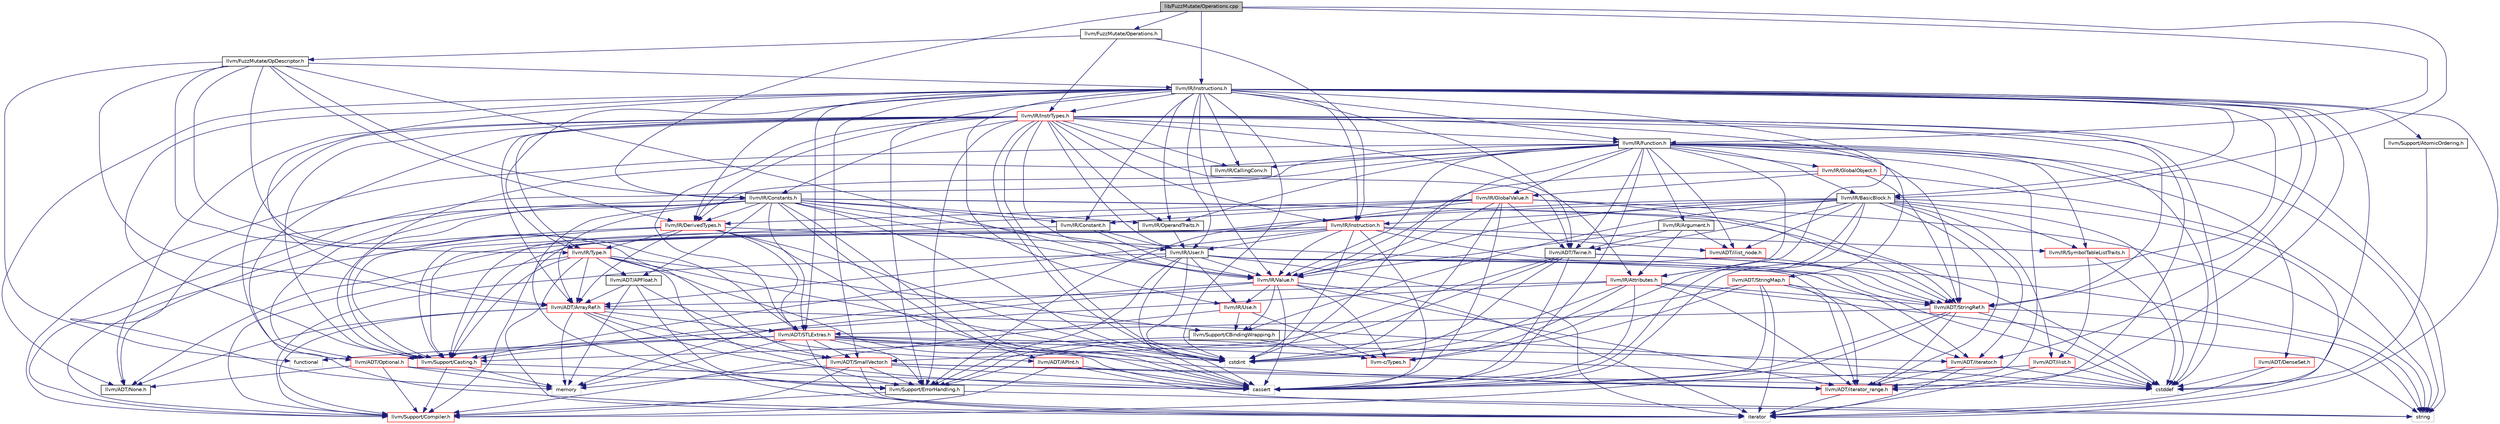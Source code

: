 digraph "lib/FuzzMutate/Operations.cpp"
{
 // LATEX_PDF_SIZE
  bgcolor="transparent";
  edge [fontname="Helvetica",fontsize="10",labelfontname="Helvetica",labelfontsize="10"];
  node [fontname="Helvetica",fontsize="10",shape="box"];
  Node1 [label="lib/FuzzMutate/Operations.cpp",height=0.2,width=0.4,color="black", fillcolor="grey75", style="filled", fontcolor="black",tooltip=" "];
  Node1 -> Node2 [color="midnightblue",fontsize="10",style="solid",fontname="Helvetica"];
  Node2 [label="llvm/FuzzMutate/Operations.h",height=0.2,width=0.4,color="black",URL="$Operations_8h.html",tooltip=" "];
  Node2 -> Node3 [color="midnightblue",fontsize="10",style="solid",fontname="Helvetica"];
  Node3 [label="llvm/FuzzMutate/OpDescriptor.h",height=0.2,width=0.4,color="black",URL="$OpDescriptor_8h.html",tooltip=" "];
  Node3 -> Node4 [color="midnightblue",fontsize="10",style="solid",fontname="Helvetica"];
  Node4 [label="llvm/ADT/ArrayRef.h",height=0.2,width=0.4,color="red",URL="$ArrayRef_8h.html",tooltip=" "];
  Node4 -> Node17 [color="midnightblue",fontsize="10",style="solid",fontname="Helvetica"];
  Node17 [label="llvm/ADT/None.h",height=0.2,width=0.4,color="black",URL="$None_8h.html",tooltip=" "];
  Node4 -> Node27 [color="midnightblue",fontsize="10",style="solid",fontname="Helvetica"];
  Node27 [label="llvm/ADT/SmallVector.h",height=0.2,width=0.4,color="red",URL="$SmallVector_8h.html",tooltip=" "];
  Node27 -> Node28 [color="midnightblue",fontsize="10",style="solid",fontname="Helvetica"];
  Node28 [label="llvm/ADT/iterator_range.h",height=0.2,width=0.4,color="red",URL="$iterator__range_8h.html",tooltip="This provides a very simple, boring adaptor for a begin and end iterator into a range type."];
  Node28 -> Node29 [color="midnightblue",fontsize="10",style="solid",fontname="Helvetica"];
  Node29 [label="iterator",height=0.2,width=0.4,color="grey75",tooltip=" "];
  Node27 -> Node18 [color="midnightblue",fontsize="10",style="solid",fontname="Helvetica"];
  Node18 [label="llvm/Support/Compiler.h",height=0.2,width=0.4,color="red",URL="$Compiler_8h.html",tooltip=" "];
  Node27 -> Node39 [color="midnightblue",fontsize="10",style="solid",fontname="Helvetica"];
  Node39 [label="llvm/Support/ErrorHandling.h",height=0.2,width=0.4,color="black",URL="$llvm_2Support_2ErrorHandling_8h.html",tooltip=" "];
  Node39 -> Node18 [color="midnightblue",fontsize="10",style="solid",fontname="Helvetica"];
  Node39 -> Node40 [color="midnightblue",fontsize="10",style="solid",fontname="Helvetica"];
  Node40 [label="string",height=0.2,width=0.4,color="grey75",tooltip=" "];
  Node27 -> Node25 [color="midnightblue",fontsize="10",style="solid",fontname="Helvetica"];
  Node25 [label="cassert",height=0.2,width=0.4,color="grey75",tooltip=" "];
  Node27 -> Node31 [color="midnightblue",fontsize="10",style="solid",fontname="Helvetica"];
  Node31 [label="cstddef",height=0.2,width=0.4,color="grey75",tooltip=" "];
  Node27 -> Node29 [color="midnightblue",fontsize="10",style="solid",fontname="Helvetica"];
  Node27 -> Node26 [color="midnightblue",fontsize="10",style="solid",fontname="Helvetica"];
  Node26 [label="memory",height=0.2,width=0.4,color="grey75",tooltip=" "];
  Node4 -> Node15 [color="midnightblue",fontsize="10",style="solid",fontname="Helvetica"];
  Node15 [label="llvm/ADT/STLExtras.h",height=0.2,width=0.4,color="red",URL="$STLExtras_8h.html",tooltip=" "];
  Node15 -> Node16 [color="midnightblue",fontsize="10",style="solid",fontname="Helvetica"];
  Node16 [label="llvm/ADT/Optional.h",height=0.2,width=0.4,color="red",URL="$Optional_8h.html",tooltip=" "];
  Node16 -> Node17 [color="midnightblue",fontsize="10",style="solid",fontname="Helvetica"];
  Node16 -> Node18 [color="midnightblue",fontsize="10",style="solid",fontname="Helvetica"];
  Node16 -> Node25 [color="midnightblue",fontsize="10",style="solid",fontname="Helvetica"];
  Node16 -> Node26 [color="midnightblue",fontsize="10",style="solid",fontname="Helvetica"];
  Node15 -> Node27 [color="midnightblue",fontsize="10",style="solid",fontname="Helvetica"];
  Node15 -> Node43 [color="midnightblue",fontsize="10",style="solid",fontname="Helvetica"];
  Node43 [label="llvm/ADT/iterator.h",height=0.2,width=0.4,color="red",URL="$iterator_8h.html",tooltip=" "];
  Node43 -> Node28 [color="midnightblue",fontsize="10",style="solid",fontname="Helvetica"];
  Node43 -> Node31 [color="midnightblue",fontsize="10",style="solid",fontname="Helvetica"];
  Node43 -> Node29 [color="midnightblue",fontsize="10",style="solid",fontname="Helvetica"];
  Node15 -> Node28 [color="midnightblue",fontsize="10",style="solid",fontname="Helvetica"];
  Node15 -> Node39 [color="midnightblue",fontsize="10",style="solid",fontname="Helvetica"];
  Node15 -> Node25 [color="midnightblue",fontsize="10",style="solid",fontname="Helvetica"];
  Node15 -> Node31 [color="midnightblue",fontsize="10",style="solid",fontname="Helvetica"];
  Node15 -> Node45 [color="midnightblue",fontsize="10",style="solid",fontname="Helvetica"];
  Node45 [label="cstdint",height=0.2,width=0.4,color="grey75",tooltip=" "];
  Node15 -> Node46 [color="midnightblue",fontsize="10",style="solid",fontname="Helvetica"];
  Node46 [label="functional",height=0.2,width=0.4,color="grey75",tooltip=" "];
  Node15 -> Node29 [color="midnightblue",fontsize="10",style="solid",fontname="Helvetica"];
  Node15 -> Node26 [color="midnightblue",fontsize="10",style="solid",fontname="Helvetica"];
  Node4 -> Node18 [color="midnightblue",fontsize="10",style="solid",fontname="Helvetica"];
  Node4 -> Node25 [color="midnightblue",fontsize="10",style="solid",fontname="Helvetica"];
  Node4 -> Node31 [color="midnightblue",fontsize="10",style="solid",fontname="Helvetica"];
  Node4 -> Node29 [color="midnightblue",fontsize="10",style="solid",fontname="Helvetica"];
  Node4 -> Node26 [color="midnightblue",fontsize="10",style="solid",fontname="Helvetica"];
  Node3 -> Node15 [color="midnightblue",fontsize="10",style="solid",fontname="Helvetica"];
  Node3 -> Node27 [color="midnightblue",fontsize="10",style="solid",fontname="Helvetica"];
  Node3 -> Node54 [color="midnightblue",fontsize="10",style="solid",fontname="Helvetica"];
  Node54 [label="llvm/IR/Constants.h",height=0.2,width=0.4,color="black",URL="$Constants_8h.html",tooltip="This file contains the declarations for the subclasses of Constant, which represent the different fla..."];
  Node54 -> Node55 [color="midnightblue",fontsize="10",style="solid",fontname="Helvetica"];
  Node55 [label="llvm/ADT/APFloat.h",height=0.2,width=0.4,color="black",URL="$APFloat_8h.html",tooltip="This file declares a class to represent arbitrary precision floating point values and provide a varie..."];
  Node55 -> Node56 [color="midnightblue",fontsize="10",style="solid",fontname="Helvetica"];
  Node56 [label="llvm/ADT/APInt.h",height=0.2,width=0.4,color="red",URL="$APInt_8h.html",tooltip="This file implements a class to represent arbitrary precision integral constant values and operations..."];
  Node56 -> Node18 [color="midnightblue",fontsize="10",style="solid",fontname="Helvetica"];
  Node56 -> Node25 [color="midnightblue",fontsize="10",style="solid",fontname="Helvetica"];
  Node56 -> Node40 [color="midnightblue",fontsize="10",style="solid",fontname="Helvetica"];
  Node55 -> Node4 [color="midnightblue",fontsize="10",style="solid",fontname="Helvetica"];
  Node55 -> Node39 [color="midnightblue",fontsize="10",style="solid",fontname="Helvetica"];
  Node55 -> Node26 [color="midnightblue",fontsize="10",style="solid",fontname="Helvetica"];
  Node54 -> Node56 [color="midnightblue",fontsize="10",style="solid",fontname="Helvetica"];
  Node54 -> Node4 [color="midnightblue",fontsize="10",style="solid",fontname="Helvetica"];
  Node54 -> Node17 [color="midnightblue",fontsize="10",style="solid",fontname="Helvetica"];
  Node54 -> Node16 [color="midnightblue",fontsize="10",style="solid",fontname="Helvetica"];
  Node54 -> Node15 [color="midnightblue",fontsize="10",style="solid",fontname="Helvetica"];
  Node54 -> Node14 [color="midnightblue",fontsize="10",style="solid",fontname="Helvetica"];
  Node14 [label="llvm/ADT/StringRef.h",height=0.2,width=0.4,color="red",URL="$StringRef_8h.html",tooltip=" "];
  Node14 -> Node15 [color="midnightblue",fontsize="10",style="solid",fontname="Helvetica"];
  Node14 -> Node28 [color="midnightblue",fontsize="10",style="solid",fontname="Helvetica"];
  Node14 -> Node18 [color="midnightblue",fontsize="10",style="solid",fontname="Helvetica"];
  Node14 -> Node25 [color="midnightblue",fontsize="10",style="solid",fontname="Helvetica"];
  Node14 -> Node31 [color="midnightblue",fontsize="10",style="solid",fontname="Helvetica"];
  Node14 -> Node40 [color="midnightblue",fontsize="10",style="solid",fontname="Helvetica"];
  Node54 -> Node57 [color="midnightblue",fontsize="10",style="solid",fontname="Helvetica"];
  Node57 [label="llvm/IR/Constant.h",height=0.2,width=0.4,color="black",URL="$Constant_8h.html",tooltip=" "];
  Node57 -> Node58 [color="midnightblue",fontsize="10",style="solid",fontname="Helvetica"];
  Node58 [label="llvm/IR/User.h",height=0.2,width=0.4,color="black",URL="$User_8h.html",tooltip=" "];
  Node58 -> Node43 [color="midnightblue",fontsize="10",style="solid",fontname="Helvetica"];
  Node58 -> Node28 [color="midnightblue",fontsize="10",style="solid",fontname="Helvetica"];
  Node58 -> Node59 [color="midnightblue",fontsize="10",style="solid",fontname="Helvetica"];
  Node59 [label="llvm/IR/Use.h",height=0.2,width=0.4,color="red",URL="$Use_8h.html",tooltip="This defines the Use class."];
  Node59 -> Node60 [color="midnightblue",fontsize="10",style="solid",fontname="Helvetica"];
  Node60 [label="llvm-c/Types.h",height=0.2,width=0.4,color="red",URL="$llvm-c_2Types_8h.html",tooltip=" "];
  Node59 -> Node62 [color="midnightblue",fontsize="10",style="solid",fontname="Helvetica"];
  Node62 [label="llvm/Support/CBindingWrapping.h",height=0.2,width=0.4,color="black",URL="$CBindingWrapping_8h.html",tooltip=" "];
  Node62 -> Node60 [color="midnightblue",fontsize="10",style="solid",fontname="Helvetica"];
  Node62 -> Node63 [color="midnightblue",fontsize="10",style="solid",fontname="Helvetica"];
  Node63 [label="llvm/Support/Casting.h",height=0.2,width=0.4,color="red",URL="$Casting_8h.html",tooltip=" "];
  Node63 -> Node18 [color="midnightblue",fontsize="10",style="solid",fontname="Helvetica"];
  Node63 -> Node25 [color="midnightblue",fontsize="10",style="solid",fontname="Helvetica"];
  Node63 -> Node26 [color="midnightblue",fontsize="10",style="solid",fontname="Helvetica"];
  Node59 -> Node18 [color="midnightblue",fontsize="10",style="solid",fontname="Helvetica"];
  Node58 -> Node64 [color="midnightblue",fontsize="10",style="solid",fontname="Helvetica"];
  Node64 [label="llvm/IR/Value.h",height=0.2,width=0.4,color="red",URL="$Value_8h.html",tooltip=" "];
  Node64 -> Node60 [color="midnightblue",fontsize="10",style="solid",fontname="Helvetica"];
  Node64 -> Node28 [color="midnightblue",fontsize="10",style="solid",fontname="Helvetica"];
  Node64 -> Node59 [color="midnightblue",fontsize="10",style="solid",fontname="Helvetica"];
  Node64 -> Node62 [color="midnightblue",fontsize="10",style="solid",fontname="Helvetica"];
  Node64 -> Node63 [color="midnightblue",fontsize="10",style="solid",fontname="Helvetica"];
  Node64 -> Node25 [color="midnightblue",fontsize="10",style="solid",fontname="Helvetica"];
  Node64 -> Node29 [color="midnightblue",fontsize="10",style="solid",fontname="Helvetica"];
  Node64 -> Node26 [color="midnightblue",fontsize="10",style="solid",fontname="Helvetica"];
  Node58 -> Node63 [color="midnightblue",fontsize="10",style="solid",fontname="Helvetica"];
  Node58 -> Node18 [color="midnightblue",fontsize="10",style="solid",fontname="Helvetica"];
  Node58 -> Node39 [color="midnightblue",fontsize="10",style="solid",fontname="Helvetica"];
  Node58 -> Node25 [color="midnightblue",fontsize="10",style="solid",fontname="Helvetica"];
  Node58 -> Node31 [color="midnightblue",fontsize="10",style="solid",fontname="Helvetica"];
  Node58 -> Node45 [color="midnightblue",fontsize="10",style="solid",fontname="Helvetica"];
  Node58 -> Node29 [color="midnightblue",fontsize="10",style="solid",fontname="Helvetica"];
  Node57 -> Node64 [color="midnightblue",fontsize="10",style="solid",fontname="Helvetica"];
  Node57 -> Node63 [color="midnightblue",fontsize="10",style="solid",fontname="Helvetica"];
  Node54 -> Node66 [color="midnightblue",fontsize="10",style="solid",fontname="Helvetica"];
  Node66 [label="llvm/IR/DerivedTypes.h",height=0.2,width=0.4,color="red",URL="$DerivedTypes_8h.html",tooltip=" "];
  Node66 -> Node4 [color="midnightblue",fontsize="10",style="solid",fontname="Helvetica"];
  Node66 -> Node15 [color="midnightblue",fontsize="10",style="solid",fontname="Helvetica"];
  Node66 -> Node14 [color="midnightblue",fontsize="10",style="solid",fontname="Helvetica"];
  Node66 -> Node67 [color="midnightblue",fontsize="10",style="solid",fontname="Helvetica"];
  Node67 [label="llvm/IR/Type.h",height=0.2,width=0.4,color="red",URL="$Type_8h.html",tooltip=" "];
  Node67 -> Node55 [color="midnightblue",fontsize="10",style="solid",fontname="Helvetica"];
  Node67 -> Node4 [color="midnightblue",fontsize="10",style="solid",fontname="Helvetica"];
  Node67 -> Node62 [color="midnightblue",fontsize="10",style="solid",fontname="Helvetica"];
  Node67 -> Node63 [color="midnightblue",fontsize="10",style="solid",fontname="Helvetica"];
  Node67 -> Node18 [color="midnightblue",fontsize="10",style="solid",fontname="Helvetica"];
  Node67 -> Node39 [color="midnightblue",fontsize="10",style="solid",fontname="Helvetica"];
  Node67 -> Node25 [color="midnightblue",fontsize="10",style="solid",fontname="Helvetica"];
  Node67 -> Node45 [color="midnightblue",fontsize="10",style="solid",fontname="Helvetica"];
  Node67 -> Node29 [color="midnightblue",fontsize="10",style="solid",fontname="Helvetica"];
  Node66 -> Node63 [color="midnightblue",fontsize="10",style="solid",fontname="Helvetica"];
  Node66 -> Node18 [color="midnightblue",fontsize="10",style="solid",fontname="Helvetica"];
  Node66 -> Node25 [color="midnightblue",fontsize="10",style="solid",fontname="Helvetica"];
  Node66 -> Node45 [color="midnightblue",fontsize="10",style="solid",fontname="Helvetica"];
  Node54 -> Node72 [color="midnightblue",fontsize="10",style="solid",fontname="Helvetica"];
  Node72 [label="llvm/IR/OperandTraits.h",height=0.2,width=0.4,color="black",URL="$OperandTraits_8h.html",tooltip=" "];
  Node72 -> Node58 [color="midnightblue",fontsize="10",style="solid",fontname="Helvetica"];
  Node54 -> Node58 [color="midnightblue",fontsize="10",style="solid",fontname="Helvetica"];
  Node54 -> Node64 [color="midnightblue",fontsize="10",style="solid",fontname="Helvetica"];
  Node54 -> Node63 [color="midnightblue",fontsize="10",style="solid",fontname="Helvetica"];
  Node54 -> Node18 [color="midnightblue",fontsize="10",style="solid",fontname="Helvetica"];
  Node54 -> Node39 [color="midnightblue",fontsize="10",style="solid",fontname="Helvetica"];
  Node54 -> Node25 [color="midnightblue",fontsize="10",style="solid",fontname="Helvetica"];
  Node54 -> Node31 [color="midnightblue",fontsize="10",style="solid",fontname="Helvetica"];
  Node54 -> Node45 [color="midnightblue",fontsize="10",style="solid",fontname="Helvetica"];
  Node3 -> Node66 [color="midnightblue",fontsize="10",style="solid",fontname="Helvetica"];
  Node3 -> Node73 [color="midnightblue",fontsize="10",style="solid",fontname="Helvetica"];
  Node73 [label="llvm/IR/Instructions.h",height=0.2,width=0.4,color="black",URL="$Instructions_8h.html",tooltip=" "];
  Node73 -> Node4 [color="midnightblue",fontsize="10",style="solid",fontname="Helvetica"];
  Node73 -> Node17 [color="midnightblue",fontsize="10",style="solid",fontname="Helvetica"];
  Node73 -> Node15 [color="midnightblue",fontsize="10",style="solid",fontname="Helvetica"];
  Node73 -> Node27 [color="midnightblue",fontsize="10",style="solid",fontname="Helvetica"];
  Node73 -> Node14 [color="midnightblue",fontsize="10",style="solid",fontname="Helvetica"];
  Node73 -> Node74 [color="midnightblue",fontsize="10",style="solid",fontname="Helvetica"];
  Node74 [label="llvm/ADT/Twine.h",height=0.2,width=0.4,color="black",URL="$Twine_8h.html",tooltip=" "];
  Node74 -> Node27 [color="midnightblue",fontsize="10",style="solid",fontname="Helvetica"];
  Node74 -> Node14 [color="midnightblue",fontsize="10",style="solid",fontname="Helvetica"];
  Node74 -> Node39 [color="midnightblue",fontsize="10",style="solid",fontname="Helvetica"];
  Node74 -> Node25 [color="midnightblue",fontsize="10",style="solid",fontname="Helvetica"];
  Node74 -> Node45 [color="midnightblue",fontsize="10",style="solid",fontname="Helvetica"];
  Node74 -> Node40 [color="midnightblue",fontsize="10",style="solid",fontname="Helvetica"];
  Node73 -> Node43 [color="midnightblue",fontsize="10",style="solid",fontname="Helvetica"];
  Node73 -> Node28 [color="midnightblue",fontsize="10",style="solid",fontname="Helvetica"];
  Node73 -> Node75 [color="midnightblue",fontsize="10",style="solid",fontname="Helvetica"];
  Node75 [label="llvm/IR/Attributes.h",height=0.2,width=0.4,color="red",URL="$Attributes_8h.html",tooltip="This file contains the simple types necessary to represent the attributes associated with functions a..."];
  Node75 -> Node60 [color="midnightblue",fontsize="10",style="solid",fontname="Helvetica"];
  Node75 -> Node4 [color="midnightblue",fontsize="10",style="solid",fontname="Helvetica"];
  Node75 -> Node16 [color="midnightblue",fontsize="10",style="solid",fontname="Helvetica"];
  Node75 -> Node14 [color="midnightblue",fontsize="10",style="solid",fontname="Helvetica"];
  Node75 -> Node28 [color="midnightblue",fontsize="10",style="solid",fontname="Helvetica"];
  Node75 -> Node25 [color="midnightblue",fontsize="10",style="solid",fontname="Helvetica"];
  Node75 -> Node45 [color="midnightblue",fontsize="10",style="solid",fontname="Helvetica"];
  Node75 -> Node40 [color="midnightblue",fontsize="10",style="solid",fontname="Helvetica"];
  Node73 -> Node80 [color="midnightblue",fontsize="10",style="solid",fontname="Helvetica"];
  Node80 [label="llvm/IR/BasicBlock.h",height=0.2,width=0.4,color="black",URL="$BasicBlock_8h.html",tooltip=" "];
  Node80 -> Node60 [color="midnightblue",fontsize="10",style="solid",fontname="Helvetica"];
  Node80 -> Node74 [color="midnightblue",fontsize="10",style="solid",fontname="Helvetica"];
  Node80 -> Node81 [color="midnightblue",fontsize="10",style="solid",fontname="Helvetica"];
  Node81 [label="llvm/ADT/ilist.h",height=0.2,width=0.4,color="red",URL="$ilist_8h.html",tooltip=" "];
  Node81 -> Node25 [color="midnightblue",fontsize="10",style="solid",fontname="Helvetica"];
  Node81 -> Node31 [color="midnightblue",fontsize="10",style="solid",fontname="Helvetica"];
  Node81 -> Node29 [color="midnightblue",fontsize="10",style="solid",fontname="Helvetica"];
  Node80 -> Node86 [color="midnightblue",fontsize="10",style="solid",fontname="Helvetica"];
  Node86 [label="llvm/ADT/ilist_node.h",height=0.2,width=0.4,color="red",URL="$ilist__node_8h.html",tooltip=" "];
  Node80 -> Node43 [color="midnightblue",fontsize="10",style="solid",fontname="Helvetica"];
  Node80 -> Node28 [color="midnightblue",fontsize="10",style="solid",fontname="Helvetica"];
  Node80 -> Node88 [color="midnightblue",fontsize="10",style="solid",fontname="Helvetica"];
  Node88 [label="llvm/IR/Instruction.h",height=0.2,width=0.4,color="red",URL="$IR_2Instruction_8h.html",tooltip=" "];
  Node88 -> Node4 [color="midnightblue",fontsize="10",style="solid",fontname="Helvetica"];
  Node88 -> Node17 [color="midnightblue",fontsize="10",style="solid",fontname="Helvetica"];
  Node88 -> Node14 [color="midnightblue",fontsize="10",style="solid",fontname="Helvetica"];
  Node88 -> Node86 [color="midnightblue",fontsize="10",style="solid",fontname="Helvetica"];
  Node88 -> Node104 [color="midnightblue",fontsize="10",style="solid",fontname="Helvetica"];
  Node104 [label="llvm/IR/SymbolTableListTraits.h",height=0.2,width=0.4,color="red",URL="$SymbolTableListTraits_8h.html",tooltip=" "];
  Node104 -> Node81 [color="midnightblue",fontsize="10",style="solid",fontname="Helvetica"];
  Node104 -> Node31 [color="midnightblue",fontsize="10",style="solid",fontname="Helvetica"];
  Node88 -> Node58 [color="midnightblue",fontsize="10",style="solid",fontname="Helvetica"];
  Node88 -> Node64 [color="midnightblue",fontsize="10",style="solid",fontname="Helvetica"];
  Node88 -> Node63 [color="midnightblue",fontsize="10",style="solid",fontname="Helvetica"];
  Node88 -> Node25 [color="midnightblue",fontsize="10",style="solid",fontname="Helvetica"];
  Node88 -> Node45 [color="midnightblue",fontsize="10",style="solid",fontname="Helvetica"];
  Node80 -> Node104 [color="midnightblue",fontsize="10",style="solid",fontname="Helvetica"];
  Node80 -> Node64 [color="midnightblue",fontsize="10",style="solid",fontname="Helvetica"];
  Node80 -> Node62 [color="midnightblue",fontsize="10",style="solid",fontname="Helvetica"];
  Node80 -> Node63 [color="midnightblue",fontsize="10",style="solid",fontname="Helvetica"];
  Node80 -> Node18 [color="midnightblue",fontsize="10",style="solid",fontname="Helvetica"];
  Node80 -> Node25 [color="midnightblue",fontsize="10",style="solid",fontname="Helvetica"];
  Node80 -> Node31 [color="midnightblue",fontsize="10",style="solid",fontname="Helvetica"];
  Node80 -> Node29 [color="midnightblue",fontsize="10",style="solid",fontname="Helvetica"];
  Node73 -> Node106 [color="midnightblue",fontsize="10",style="solid",fontname="Helvetica"];
  Node106 [label="llvm/IR/CallingConv.h",height=0.2,width=0.4,color="black",URL="$CallingConv_8h.html",tooltip=" "];
  Node73 -> Node57 [color="midnightblue",fontsize="10",style="solid",fontname="Helvetica"];
  Node73 -> Node66 [color="midnightblue",fontsize="10",style="solid",fontname="Helvetica"];
  Node73 -> Node107 [color="midnightblue",fontsize="10",style="solid",fontname="Helvetica"];
  Node107 [label="llvm/IR/Function.h",height=0.2,width=0.4,color="black",URL="$Function_8h.html",tooltip=" "];
  Node107 -> Node108 [color="midnightblue",fontsize="10",style="solid",fontname="Helvetica"];
  Node108 [label="llvm/ADT/DenseSet.h",height=0.2,width=0.4,color="red",URL="$DenseSet_8h.html",tooltip=" "];
  Node108 -> Node31 [color="midnightblue",fontsize="10",style="solid",fontname="Helvetica"];
  Node108 -> Node29 [color="midnightblue",fontsize="10",style="solid",fontname="Helvetica"];
  Node107 -> Node14 [color="midnightblue",fontsize="10",style="solid",fontname="Helvetica"];
  Node107 -> Node74 [color="midnightblue",fontsize="10",style="solid",fontname="Helvetica"];
  Node107 -> Node86 [color="midnightblue",fontsize="10",style="solid",fontname="Helvetica"];
  Node107 -> Node28 [color="midnightblue",fontsize="10",style="solid",fontname="Helvetica"];
  Node107 -> Node109 [color="midnightblue",fontsize="10",style="solid",fontname="Helvetica"];
  Node109 [label="llvm/IR/Argument.h",height=0.2,width=0.4,color="black",URL="$Argument_8h.html",tooltip=" "];
  Node109 -> Node74 [color="midnightblue",fontsize="10",style="solid",fontname="Helvetica"];
  Node109 -> Node86 [color="midnightblue",fontsize="10",style="solid",fontname="Helvetica"];
  Node109 -> Node75 [color="midnightblue",fontsize="10",style="solid",fontname="Helvetica"];
  Node109 -> Node64 [color="midnightblue",fontsize="10",style="solid",fontname="Helvetica"];
  Node107 -> Node75 [color="midnightblue",fontsize="10",style="solid",fontname="Helvetica"];
  Node107 -> Node80 [color="midnightblue",fontsize="10",style="solid",fontname="Helvetica"];
  Node107 -> Node106 [color="midnightblue",fontsize="10",style="solid",fontname="Helvetica"];
  Node107 -> Node66 [color="midnightblue",fontsize="10",style="solid",fontname="Helvetica"];
  Node107 -> Node110 [color="midnightblue",fontsize="10",style="solid",fontname="Helvetica"];
  Node110 [label="llvm/IR/GlobalObject.h",height=0.2,width=0.4,color="red",URL="$GlobalObject_8h.html",tooltip=" "];
  Node110 -> Node14 [color="midnightblue",fontsize="10",style="solid",fontname="Helvetica"];
  Node110 -> Node111 [color="midnightblue",fontsize="10",style="solid",fontname="Helvetica"];
  Node111 [label="llvm/IR/GlobalValue.h",height=0.2,width=0.4,color="red",URL="$GlobalValue_8h.html",tooltip=" "];
  Node111 -> Node14 [color="midnightblue",fontsize="10",style="solid",fontname="Helvetica"];
  Node111 -> Node74 [color="midnightblue",fontsize="10",style="solid",fontname="Helvetica"];
  Node111 -> Node57 [color="midnightblue",fontsize="10",style="solid",fontname="Helvetica"];
  Node111 -> Node66 [color="midnightblue",fontsize="10",style="solid",fontname="Helvetica"];
  Node111 -> Node64 [color="midnightblue",fontsize="10",style="solid",fontname="Helvetica"];
  Node111 -> Node63 [color="midnightblue",fontsize="10",style="solid",fontname="Helvetica"];
  Node111 -> Node39 [color="midnightblue",fontsize="10",style="solid",fontname="Helvetica"];
  Node111 -> Node25 [color="midnightblue",fontsize="10",style="solid",fontname="Helvetica"];
  Node111 -> Node45 [color="midnightblue",fontsize="10",style="solid",fontname="Helvetica"];
  Node111 -> Node40 [color="midnightblue",fontsize="10",style="solid",fontname="Helvetica"];
  Node110 -> Node64 [color="midnightblue",fontsize="10",style="solid",fontname="Helvetica"];
  Node110 -> Node40 [color="midnightblue",fontsize="10",style="solid",fontname="Helvetica"];
  Node107 -> Node111 [color="midnightblue",fontsize="10",style="solid",fontname="Helvetica"];
  Node107 -> Node72 [color="midnightblue",fontsize="10",style="solid",fontname="Helvetica"];
  Node107 -> Node104 [color="midnightblue",fontsize="10",style="solid",fontname="Helvetica"];
  Node107 -> Node64 [color="midnightblue",fontsize="10",style="solid",fontname="Helvetica"];
  Node107 -> Node63 [color="midnightblue",fontsize="10",style="solid",fontname="Helvetica"];
  Node107 -> Node18 [color="midnightblue",fontsize="10",style="solid",fontname="Helvetica"];
  Node107 -> Node25 [color="midnightblue",fontsize="10",style="solid",fontname="Helvetica"];
  Node107 -> Node31 [color="midnightblue",fontsize="10",style="solid",fontname="Helvetica"];
  Node107 -> Node45 [color="midnightblue",fontsize="10",style="solid",fontname="Helvetica"];
  Node107 -> Node26 [color="midnightblue",fontsize="10",style="solid",fontname="Helvetica"];
  Node107 -> Node40 [color="midnightblue",fontsize="10",style="solid",fontname="Helvetica"];
  Node73 -> Node115 [color="midnightblue",fontsize="10",style="solid",fontname="Helvetica"];
  Node115 [label="llvm/IR/InstrTypes.h",height=0.2,width=0.4,color="red",URL="$InstrTypes_8h.html",tooltip=" "];
  Node115 -> Node4 [color="midnightblue",fontsize="10",style="solid",fontname="Helvetica"];
  Node115 -> Node17 [color="midnightblue",fontsize="10",style="solid",fontname="Helvetica"];
  Node115 -> Node16 [color="midnightblue",fontsize="10",style="solid",fontname="Helvetica"];
  Node115 -> Node15 [color="midnightblue",fontsize="10",style="solid",fontname="Helvetica"];
  Node115 -> Node13 [color="midnightblue",fontsize="10",style="solid",fontname="Helvetica"];
  Node13 [label="llvm/ADT/StringMap.h",height=0.2,width=0.4,color="red",URL="$StringMap_8h.html",tooltip=" "];
  Node13 -> Node14 [color="midnightblue",fontsize="10",style="solid",fontname="Helvetica"];
  Node13 -> Node43 [color="midnightblue",fontsize="10",style="solid",fontname="Helvetica"];
  Node13 -> Node28 [color="midnightblue",fontsize="10",style="solid",fontname="Helvetica"];
  Node13 -> Node39 [color="midnightblue",fontsize="10",style="solid",fontname="Helvetica"];
  Node13 -> Node25 [color="midnightblue",fontsize="10",style="solid",fontname="Helvetica"];
  Node13 -> Node45 [color="midnightblue",fontsize="10",style="solid",fontname="Helvetica"];
  Node13 -> Node29 [color="midnightblue",fontsize="10",style="solid",fontname="Helvetica"];
  Node115 -> Node14 [color="midnightblue",fontsize="10",style="solid",fontname="Helvetica"];
  Node115 -> Node74 [color="midnightblue",fontsize="10",style="solid",fontname="Helvetica"];
  Node115 -> Node28 [color="midnightblue",fontsize="10",style="solid",fontname="Helvetica"];
  Node115 -> Node75 [color="midnightblue",fontsize="10",style="solid",fontname="Helvetica"];
  Node115 -> Node106 [color="midnightblue",fontsize="10",style="solid",fontname="Helvetica"];
  Node115 -> Node54 [color="midnightblue",fontsize="10",style="solid",fontname="Helvetica"];
  Node115 -> Node66 [color="midnightblue",fontsize="10",style="solid",fontname="Helvetica"];
  Node115 -> Node107 [color="midnightblue",fontsize="10",style="solid",fontname="Helvetica"];
  Node115 -> Node88 [color="midnightblue",fontsize="10",style="solid",fontname="Helvetica"];
  Node115 -> Node72 [color="midnightblue",fontsize="10",style="solid",fontname="Helvetica"];
  Node115 -> Node67 [color="midnightblue",fontsize="10",style="solid",fontname="Helvetica"];
  Node115 -> Node58 [color="midnightblue",fontsize="10",style="solid",fontname="Helvetica"];
  Node115 -> Node64 [color="midnightblue",fontsize="10",style="solid",fontname="Helvetica"];
  Node115 -> Node63 [color="midnightblue",fontsize="10",style="solid",fontname="Helvetica"];
  Node115 -> Node39 [color="midnightblue",fontsize="10",style="solid",fontname="Helvetica"];
  Node115 -> Node25 [color="midnightblue",fontsize="10",style="solid",fontname="Helvetica"];
  Node115 -> Node31 [color="midnightblue",fontsize="10",style="solid",fontname="Helvetica"];
  Node115 -> Node45 [color="midnightblue",fontsize="10",style="solid",fontname="Helvetica"];
  Node115 -> Node29 [color="midnightblue",fontsize="10",style="solid",fontname="Helvetica"];
  Node115 -> Node40 [color="midnightblue",fontsize="10",style="solid",fontname="Helvetica"];
  Node73 -> Node88 [color="midnightblue",fontsize="10",style="solid",fontname="Helvetica"];
  Node73 -> Node72 [color="midnightblue",fontsize="10",style="solid",fontname="Helvetica"];
  Node73 -> Node67 [color="midnightblue",fontsize="10",style="solid",fontname="Helvetica"];
  Node73 -> Node59 [color="midnightblue",fontsize="10",style="solid",fontname="Helvetica"];
  Node73 -> Node58 [color="midnightblue",fontsize="10",style="solid",fontname="Helvetica"];
  Node73 -> Node64 [color="midnightblue",fontsize="10",style="solid",fontname="Helvetica"];
  Node73 -> Node116 [color="midnightblue",fontsize="10",style="solid",fontname="Helvetica"];
  Node116 [label="llvm/Support/AtomicOrdering.h",height=0.2,width=0.4,color="black",URL="$AtomicOrdering_8h.html",tooltip="Atomic ordering constants."];
  Node116 -> Node31 [color="midnightblue",fontsize="10",style="solid",fontname="Helvetica"];
  Node73 -> Node63 [color="midnightblue",fontsize="10",style="solid",fontname="Helvetica"];
  Node73 -> Node39 [color="midnightblue",fontsize="10",style="solid",fontname="Helvetica"];
  Node73 -> Node25 [color="midnightblue",fontsize="10",style="solid",fontname="Helvetica"];
  Node73 -> Node31 [color="midnightblue",fontsize="10",style="solid",fontname="Helvetica"];
  Node73 -> Node45 [color="midnightblue",fontsize="10",style="solid",fontname="Helvetica"];
  Node73 -> Node29 [color="midnightblue",fontsize="10",style="solid",fontname="Helvetica"];
  Node3 -> Node67 [color="midnightblue",fontsize="10",style="solid",fontname="Helvetica"];
  Node3 -> Node64 [color="midnightblue",fontsize="10",style="solid",fontname="Helvetica"];
  Node3 -> Node46 [color="midnightblue",fontsize="10",style="solid",fontname="Helvetica"];
  Node2 -> Node115 [color="midnightblue",fontsize="10",style="solid",fontname="Helvetica"];
  Node2 -> Node88 [color="midnightblue",fontsize="10",style="solid",fontname="Helvetica"];
  Node1 -> Node80 [color="midnightblue",fontsize="10",style="solid",fontname="Helvetica"];
  Node1 -> Node54 [color="midnightblue",fontsize="10",style="solid",fontname="Helvetica"];
  Node1 -> Node107 [color="midnightblue",fontsize="10",style="solid",fontname="Helvetica"];
  Node1 -> Node73 [color="midnightblue",fontsize="10",style="solid",fontname="Helvetica"];
}
